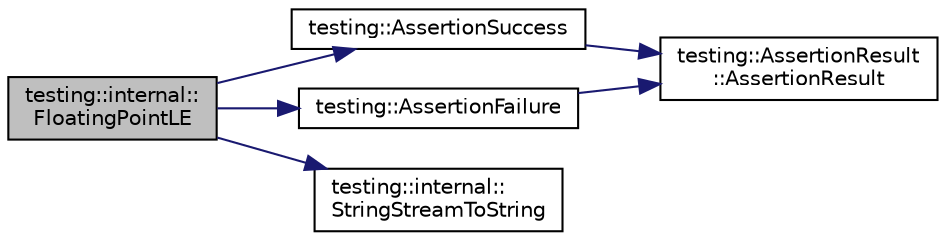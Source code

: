 digraph "testing::internal::FloatingPointLE"
{
  edge [fontname="Helvetica",fontsize="10",labelfontname="Helvetica",labelfontsize="10"];
  node [fontname="Helvetica",fontsize="10",shape=record];
  rankdir="LR";
  Node695 [label="testing::internal::\lFloatingPointLE",height=0.2,width=0.4,color="black", fillcolor="grey75", style="filled", fontcolor="black"];
  Node695 -> Node696 [color="midnightblue",fontsize="10",style="solid",fontname="Helvetica"];
  Node696 [label="testing::AssertionSuccess",height=0.2,width=0.4,color="black", fillcolor="white", style="filled",URL="$d0/d75/namespacetesting.html#ac1d0baedb17286c5c6c87bd1a45da8ac"];
  Node696 -> Node697 [color="midnightblue",fontsize="10",style="solid",fontname="Helvetica"];
  Node697 [label="testing::AssertionResult\l::AssertionResult",height=0.2,width=0.4,color="black", fillcolor="white", style="filled",URL="$d5/dec/classtesting_1_1_assertion_result.html#a27788116f03f90aec4daf592fd809ead"];
  Node695 -> Node698 [color="midnightblue",fontsize="10",style="solid",fontname="Helvetica"];
  Node698 [label="testing::AssertionFailure",height=0.2,width=0.4,color="black", fillcolor="white", style="filled",URL="$d0/d75/namespacetesting.html#a75cb789614cb1c28c34627a4a3c053df"];
  Node698 -> Node697 [color="midnightblue",fontsize="10",style="solid",fontname="Helvetica"];
  Node695 -> Node699 [color="midnightblue",fontsize="10",style="solid",fontname="Helvetica"];
  Node699 [label="testing::internal::\lStringStreamToString",height=0.2,width=0.4,color="black", fillcolor="white", style="filled",URL="$d0/da7/namespacetesting_1_1internal.html#ac0a2b7f69fc829d80a39e925b6417e39"];
}

